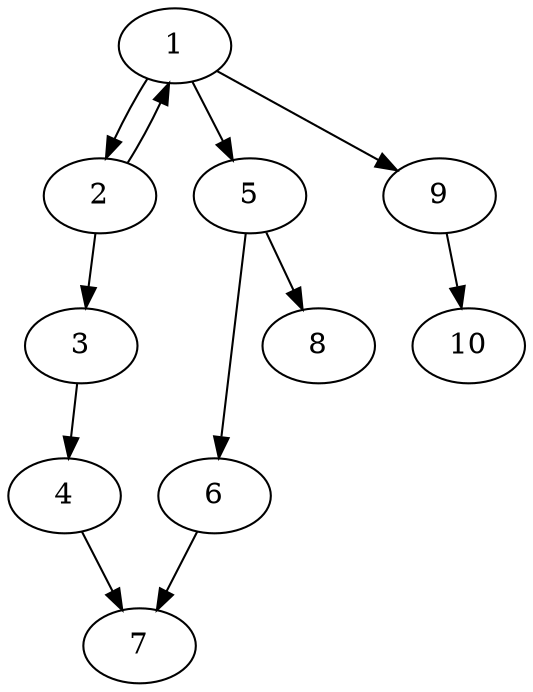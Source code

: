 digraph {
    1->2;
    2->1;
    1->5;
    1->9;
    2->3;
    3->4;
    5->6;
    5->8;
    6->7;
    9->10;
    4->7;
}
